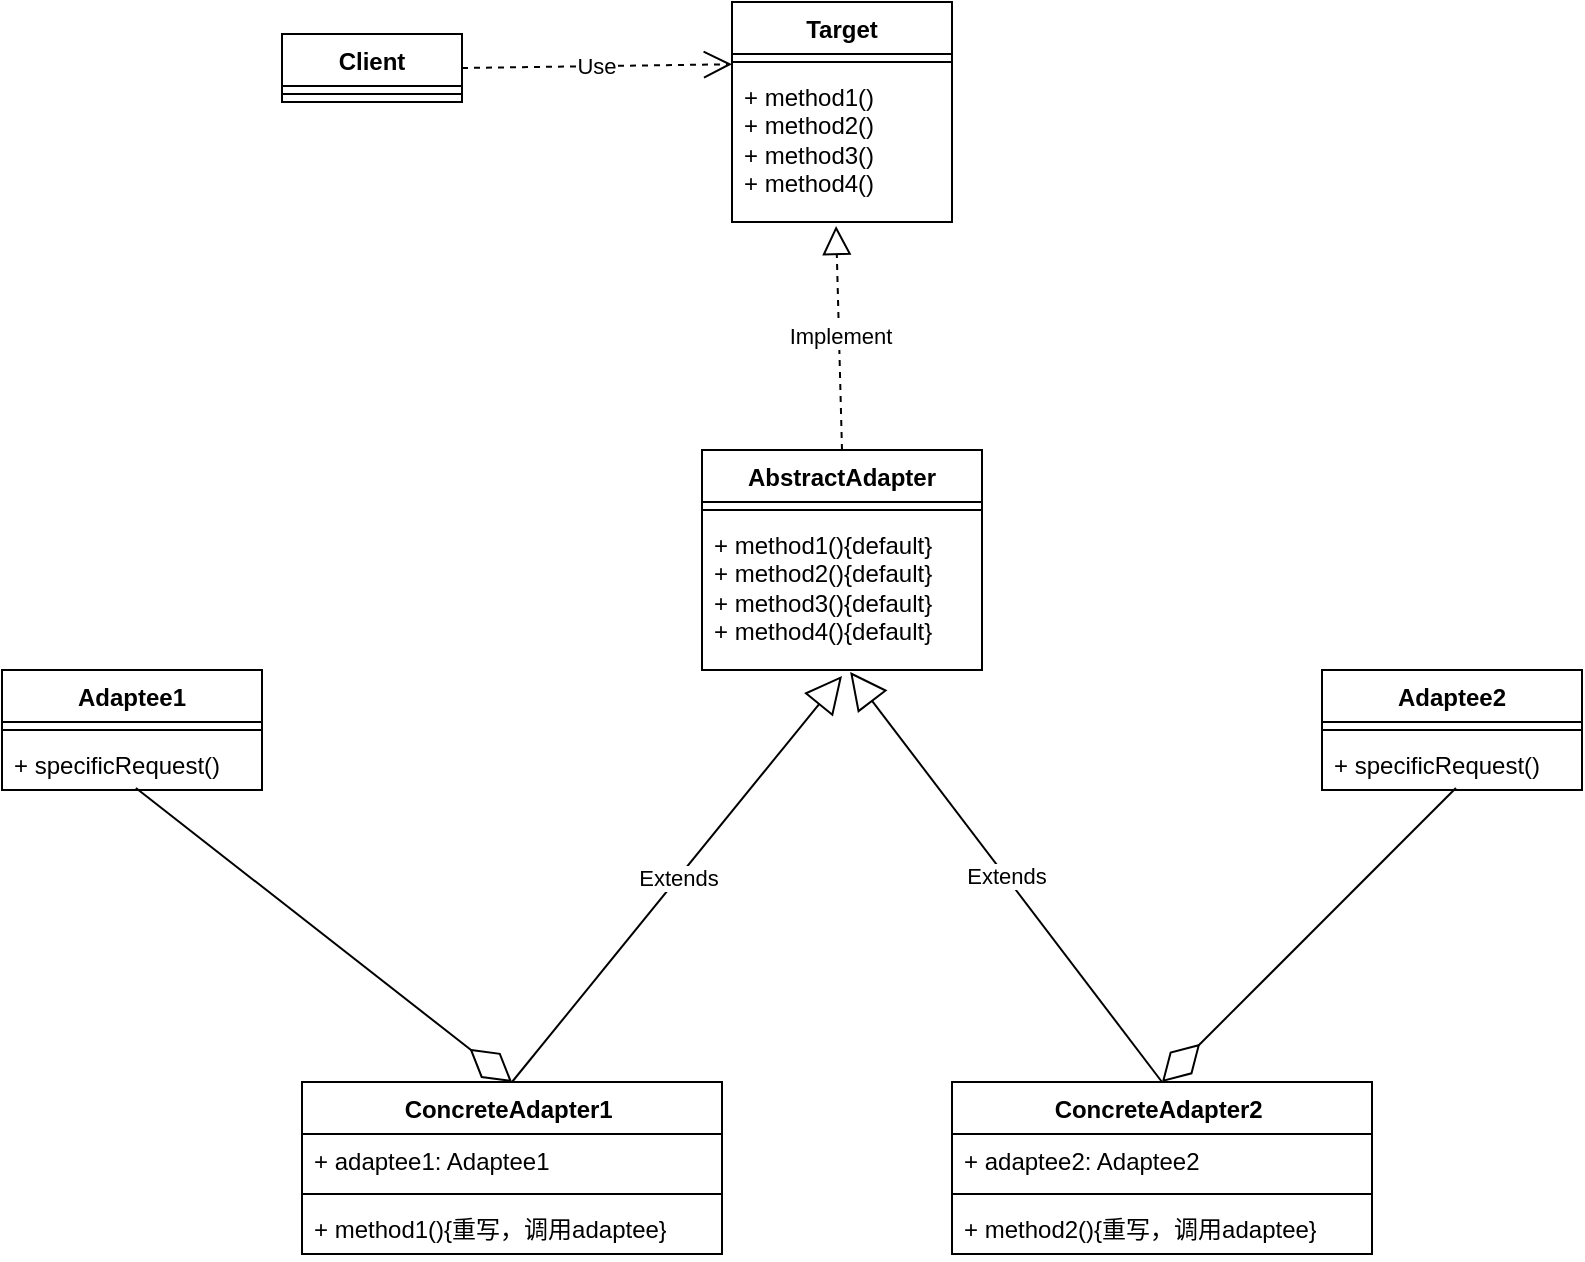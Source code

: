 <mxfile version="28.2.7">
  <diagram name="第 1 页" id="63LAPR5A_RMvfrOqQoQC">
    <mxGraphModel dx="2018" dy="1116" grid="1" gridSize="10" guides="1" tooltips="1" connect="1" arrows="1" fold="1" page="1" pageScale="1" pageWidth="827" pageHeight="1169" math="0" shadow="0">
      <root>
        <mxCell id="0" />
        <mxCell id="1" parent="0" />
        <mxCell id="t10A22mzWzUa04r6Xb_1-1" value="Client" style="swimlane;fontStyle=1;align=center;verticalAlign=top;childLayout=stackLayout;horizontal=1;startSize=26;horizontalStack=0;resizeParent=1;resizeParentMax=0;resizeLast=0;collapsible=1;marginBottom=0;whiteSpace=wrap;html=1;" parent="1" vertex="1">
          <mxGeometry x="300" y="306" width="90" height="34" as="geometry" />
        </mxCell>
        <mxCell id="t10A22mzWzUa04r6Xb_1-3" value="" style="line;strokeWidth=1;fillColor=none;align=left;verticalAlign=middle;spacingTop=-1;spacingLeft=3;spacingRight=3;rotatable=0;labelPosition=right;points=[];portConstraint=eastwest;strokeColor=inherit;" parent="t10A22mzWzUa04r6Xb_1-1" vertex="1">
          <mxGeometry y="26" width="90" height="8" as="geometry" />
        </mxCell>
        <mxCell id="ykJ_sIMP2wuki_gOvRnz-1" value="Target" style="swimlane;fontStyle=1;align=center;verticalAlign=top;childLayout=stackLayout;horizontal=1;startSize=26;horizontalStack=0;resizeParent=1;resizeParentMax=0;resizeLast=0;collapsible=1;marginBottom=0;whiteSpace=wrap;html=1;" parent="1" vertex="1">
          <mxGeometry x="525" y="290" width="110" height="110" as="geometry" />
        </mxCell>
        <mxCell id="ykJ_sIMP2wuki_gOvRnz-3" value="" style="line;strokeWidth=1;fillColor=none;align=left;verticalAlign=middle;spacingTop=-1;spacingLeft=3;spacingRight=3;rotatable=0;labelPosition=right;points=[];portConstraint=eastwest;strokeColor=inherit;" parent="ykJ_sIMP2wuki_gOvRnz-1" vertex="1">
          <mxGeometry y="26" width="110" height="8" as="geometry" />
        </mxCell>
        <mxCell id="ykJ_sIMP2wuki_gOvRnz-4" value="+ method1()&lt;div&gt;+ method2()&lt;/div&gt;&lt;div&gt;+ method3()&lt;/div&gt;&lt;div&gt;+ method4()&lt;/div&gt;" style="text;strokeColor=none;fillColor=none;align=left;verticalAlign=top;spacingLeft=4;spacingRight=4;overflow=hidden;rotatable=0;points=[[0,0.5],[1,0.5]];portConstraint=eastwest;whiteSpace=wrap;html=1;" parent="ykJ_sIMP2wuki_gOvRnz-1" vertex="1">
          <mxGeometry y="34" width="110" height="76" as="geometry" />
        </mxCell>
        <mxCell id="ykJ_sIMP2wuki_gOvRnz-5" value="Adaptee1" style="swimlane;fontStyle=1;align=center;verticalAlign=top;childLayout=stackLayout;horizontal=1;startSize=26;horizontalStack=0;resizeParent=1;resizeParentMax=0;resizeLast=0;collapsible=1;marginBottom=0;whiteSpace=wrap;html=1;" parent="1" vertex="1">
          <mxGeometry x="160" y="624" width="130" height="60" as="geometry" />
        </mxCell>
        <mxCell id="ykJ_sIMP2wuki_gOvRnz-6" value="" style="line;strokeWidth=1;fillColor=none;align=left;verticalAlign=middle;spacingTop=-1;spacingLeft=3;spacingRight=3;rotatable=0;labelPosition=right;points=[];portConstraint=eastwest;strokeColor=inherit;" parent="ykJ_sIMP2wuki_gOvRnz-5" vertex="1">
          <mxGeometry y="26" width="130" height="8" as="geometry" />
        </mxCell>
        <mxCell id="ykJ_sIMP2wuki_gOvRnz-7" value="+ specificRequest()" style="text;strokeColor=none;fillColor=none;align=left;verticalAlign=top;spacingLeft=4;spacingRight=4;overflow=hidden;rotatable=0;points=[[0,0.5],[1,0.5]];portConstraint=eastwest;whiteSpace=wrap;html=1;" parent="ykJ_sIMP2wuki_gOvRnz-5" vertex="1">
          <mxGeometry y="34" width="130" height="26" as="geometry" />
        </mxCell>
        <mxCell id="ykJ_sIMP2wuki_gOvRnz-16" value="Use" style="endArrow=open;endSize=12;dashed=1;html=1;rounded=0;exitX=1;exitY=0.5;exitDx=0;exitDy=0;entryX=0;entryY=-0.038;entryDx=0;entryDy=0;entryPerimeter=0;" parent="1" source="t10A22mzWzUa04r6Xb_1-1" target="ykJ_sIMP2wuki_gOvRnz-4" edge="1">
          <mxGeometry width="160" relative="1" as="geometry">
            <mxPoint x="290" y="430" as="sourcePoint" />
            <mxPoint x="450" y="430" as="targetPoint" />
          </mxGeometry>
        </mxCell>
        <mxCell id="C3My1UcKDH6gJSpYqVuL-1" value="AbstractAdapter" style="swimlane;fontStyle=1;align=center;verticalAlign=top;childLayout=stackLayout;horizontal=1;startSize=26;horizontalStack=0;resizeParent=1;resizeParentMax=0;resizeLast=0;collapsible=1;marginBottom=0;whiteSpace=wrap;html=1;" parent="1" vertex="1">
          <mxGeometry x="510" y="514" width="140" height="110" as="geometry" />
        </mxCell>
        <mxCell id="C3My1UcKDH6gJSpYqVuL-3" value="" style="line;strokeWidth=1;fillColor=none;align=left;verticalAlign=middle;spacingTop=-1;spacingLeft=3;spacingRight=3;rotatable=0;labelPosition=right;points=[];portConstraint=eastwest;strokeColor=inherit;" parent="C3My1UcKDH6gJSpYqVuL-1" vertex="1">
          <mxGeometry y="26" width="140" height="8" as="geometry" />
        </mxCell>
        <mxCell id="C3My1UcKDH6gJSpYqVuL-4" value="+ method1(){default}&lt;div&gt;+ method2()&lt;span style=&quot;background-color: transparent; color: light-dark(rgb(0, 0, 0), rgb(255, 255, 255));&quot;&gt;{default}&lt;/span&gt;&lt;/div&gt;&lt;div&gt;+ method3()&lt;span style=&quot;background-color: transparent; color: light-dark(rgb(0, 0, 0), rgb(255, 255, 255));&quot;&gt;{default}&lt;/span&gt;&lt;/div&gt;&lt;div&gt;+ method4()&lt;span style=&quot;background-color: transparent; color: light-dark(rgb(0, 0, 0), rgb(255, 255, 255));&quot;&gt;{default}&lt;/span&gt;&lt;/div&gt;" style="text;strokeColor=none;fillColor=none;align=left;verticalAlign=top;spacingLeft=4;spacingRight=4;overflow=hidden;rotatable=0;points=[[0,0.5],[1,0.5]];portConstraint=eastwest;whiteSpace=wrap;html=1;" parent="C3My1UcKDH6gJSpYqVuL-1" vertex="1">
          <mxGeometry y="34" width="140" height="76" as="geometry" />
        </mxCell>
        <mxCell id="C3My1UcKDH6gJSpYqVuL-7" value="Extends" style="endArrow=block;endSize=16;endFill=0;html=1;rounded=0;entryX=0.5;entryY=1.039;entryDx=0;entryDy=0;entryPerimeter=0;exitX=0.5;exitY=0;exitDx=0;exitDy=0;" parent="1" source="7ugrj8jO2slGJ62NmrtK-4" target="C3My1UcKDH6gJSpYqVuL-4" edge="1">
          <mxGeometry width="160" relative="1" as="geometry">
            <mxPoint x="360" y="858" as="sourcePoint" />
            <mxPoint x="120" y="828" as="targetPoint" />
          </mxGeometry>
        </mxCell>
        <mxCell id="C3My1UcKDH6gJSpYqVuL-8" value="" style="endArrow=diamondThin;endFill=0;endSize=24;html=1;rounded=0;exitX=0.515;exitY=0.962;exitDx=0;exitDy=0;exitPerimeter=0;entryX=0.5;entryY=0;entryDx=0;entryDy=0;" parent="1" source="ykJ_sIMP2wuki_gOvRnz-7" target="7ugrj8jO2slGJ62NmrtK-4" edge="1">
          <mxGeometry width="160" relative="1" as="geometry">
            <mxPoint x="390" y="770" as="sourcePoint" />
            <mxPoint x="320" y="740" as="targetPoint" />
          </mxGeometry>
        </mxCell>
        <mxCell id="7ugrj8jO2slGJ62NmrtK-2" value="" style="endArrow=block;dashed=1;endFill=0;endSize=12;html=1;rounded=0;entryX=0.473;entryY=1.026;entryDx=0;entryDy=0;entryPerimeter=0;exitX=0.5;exitY=0;exitDx=0;exitDy=0;" edge="1" parent="1" source="C3My1UcKDH6gJSpYqVuL-1" target="ykJ_sIMP2wuki_gOvRnz-4">
          <mxGeometry width="160" relative="1" as="geometry">
            <mxPoint x="550" y="690" as="sourcePoint" />
            <mxPoint x="710" y="690" as="targetPoint" />
          </mxGeometry>
        </mxCell>
        <mxCell id="7ugrj8jO2slGJ62NmrtK-3" value="Implement" style="edgeLabel;html=1;align=center;verticalAlign=middle;resizable=0;points=[];" vertex="1" connectable="0" parent="7ugrj8jO2slGJ62NmrtK-2">
          <mxGeometry x="0.024" relative="1" as="geometry">
            <mxPoint as="offset" />
          </mxGeometry>
        </mxCell>
        <mxCell id="7ugrj8jO2slGJ62NmrtK-4" value="ConcreteAdapter1&amp;nbsp;" style="swimlane;fontStyle=1;align=center;verticalAlign=top;childLayout=stackLayout;horizontal=1;startSize=26;horizontalStack=0;resizeParent=1;resizeParentMax=0;resizeLast=0;collapsible=1;marginBottom=0;whiteSpace=wrap;html=1;" vertex="1" parent="1">
          <mxGeometry x="310" y="830" width="210" height="86" as="geometry" />
        </mxCell>
        <mxCell id="7ugrj8jO2slGJ62NmrtK-5" value="+ adaptee1: Adaptee1" style="text;strokeColor=none;fillColor=none;align=left;verticalAlign=top;spacingLeft=4;spacingRight=4;overflow=hidden;rotatable=0;points=[[0,0.5],[1,0.5]];portConstraint=eastwest;whiteSpace=wrap;html=1;" vertex="1" parent="7ugrj8jO2slGJ62NmrtK-4">
          <mxGeometry y="26" width="210" height="26" as="geometry" />
        </mxCell>
        <mxCell id="7ugrj8jO2slGJ62NmrtK-6" value="" style="line;strokeWidth=1;fillColor=none;align=left;verticalAlign=middle;spacingTop=-1;spacingLeft=3;spacingRight=3;rotatable=0;labelPosition=right;points=[];portConstraint=eastwest;strokeColor=inherit;" vertex="1" parent="7ugrj8jO2slGJ62NmrtK-4">
          <mxGeometry y="52" width="210" height="8" as="geometry" />
        </mxCell>
        <mxCell id="7ugrj8jO2slGJ62NmrtK-7" value="+ method1(){重写，调用adaptee}" style="text;strokeColor=none;fillColor=none;align=left;verticalAlign=top;spacingLeft=4;spacingRight=4;overflow=hidden;rotatable=0;points=[[0,0.5],[1,0.5]];portConstraint=eastwest;whiteSpace=wrap;html=1;" vertex="1" parent="7ugrj8jO2slGJ62NmrtK-4">
          <mxGeometry y="60" width="210" height="26" as="geometry" />
        </mxCell>
        <mxCell id="7ugrj8jO2slGJ62NmrtK-8" value="Adaptee2" style="swimlane;fontStyle=1;align=center;verticalAlign=top;childLayout=stackLayout;horizontal=1;startSize=26;horizontalStack=0;resizeParent=1;resizeParentMax=0;resizeLast=0;collapsible=1;marginBottom=0;whiteSpace=wrap;html=1;" vertex="1" parent="1">
          <mxGeometry x="820" y="624" width="130" height="60" as="geometry" />
        </mxCell>
        <mxCell id="7ugrj8jO2slGJ62NmrtK-9" value="" style="line;strokeWidth=1;fillColor=none;align=left;verticalAlign=middle;spacingTop=-1;spacingLeft=3;spacingRight=3;rotatable=0;labelPosition=right;points=[];portConstraint=eastwest;strokeColor=inherit;" vertex="1" parent="7ugrj8jO2slGJ62NmrtK-8">
          <mxGeometry y="26" width="130" height="8" as="geometry" />
        </mxCell>
        <mxCell id="7ugrj8jO2slGJ62NmrtK-10" value="+ specificRequest()" style="text;strokeColor=none;fillColor=none;align=left;verticalAlign=top;spacingLeft=4;spacingRight=4;overflow=hidden;rotatable=0;points=[[0,0.5],[1,0.5]];portConstraint=eastwest;whiteSpace=wrap;html=1;" vertex="1" parent="7ugrj8jO2slGJ62NmrtK-8">
          <mxGeometry y="34" width="130" height="26" as="geometry" />
        </mxCell>
        <mxCell id="7ugrj8jO2slGJ62NmrtK-11" value="Extends" style="endArrow=block;endSize=16;endFill=0;html=1;rounded=0;entryX=0.529;entryY=1.013;entryDx=0;entryDy=0;entryPerimeter=0;exitX=0.5;exitY=0;exitDx=0;exitDy=0;" edge="1" parent="1" source="7ugrj8jO2slGJ62NmrtK-13" target="C3My1UcKDH6gJSpYqVuL-4">
          <mxGeometry width="160" relative="1" as="geometry">
            <mxPoint x="790" y="904" as="sourcePoint" />
            <mxPoint x="1010" y="673" as="targetPoint" />
          </mxGeometry>
        </mxCell>
        <mxCell id="7ugrj8jO2slGJ62NmrtK-12" value="" style="endArrow=diamondThin;endFill=0;endSize=24;html=1;rounded=0;exitX=0.515;exitY=0.962;exitDx=0;exitDy=0;exitPerimeter=0;entryX=0.5;entryY=0;entryDx=0;entryDy=0;" edge="1" parent="1" source="7ugrj8jO2slGJ62NmrtK-10" target="7ugrj8jO2slGJ62NmrtK-13">
          <mxGeometry width="160" relative="1" as="geometry">
            <mxPoint x="820" y="816" as="sourcePoint" />
            <mxPoint x="750" y="786" as="targetPoint" />
          </mxGeometry>
        </mxCell>
        <mxCell id="7ugrj8jO2slGJ62NmrtK-13" value="ConcreteAdapter2&amp;nbsp;" style="swimlane;fontStyle=1;align=center;verticalAlign=top;childLayout=stackLayout;horizontal=1;startSize=26;horizontalStack=0;resizeParent=1;resizeParentMax=0;resizeLast=0;collapsible=1;marginBottom=0;whiteSpace=wrap;html=1;" vertex="1" parent="1">
          <mxGeometry x="635" y="830" width="210" height="86" as="geometry" />
        </mxCell>
        <mxCell id="7ugrj8jO2slGJ62NmrtK-14" value="+ adaptee2: Adaptee2" style="text;strokeColor=none;fillColor=none;align=left;verticalAlign=top;spacingLeft=4;spacingRight=4;overflow=hidden;rotatable=0;points=[[0,0.5],[1,0.5]];portConstraint=eastwest;whiteSpace=wrap;html=1;" vertex="1" parent="7ugrj8jO2slGJ62NmrtK-13">
          <mxGeometry y="26" width="210" height="26" as="geometry" />
        </mxCell>
        <mxCell id="7ugrj8jO2slGJ62NmrtK-15" value="" style="line;strokeWidth=1;fillColor=none;align=left;verticalAlign=middle;spacingTop=-1;spacingLeft=3;spacingRight=3;rotatable=0;labelPosition=right;points=[];portConstraint=eastwest;strokeColor=inherit;" vertex="1" parent="7ugrj8jO2slGJ62NmrtK-13">
          <mxGeometry y="52" width="210" height="8" as="geometry" />
        </mxCell>
        <mxCell id="7ugrj8jO2slGJ62NmrtK-16" value="+ method2(){重写，调用adaptee}" style="text;strokeColor=none;fillColor=none;align=left;verticalAlign=top;spacingLeft=4;spacingRight=4;overflow=hidden;rotatable=0;points=[[0,0.5],[1,0.5]];portConstraint=eastwest;whiteSpace=wrap;html=1;" vertex="1" parent="7ugrj8jO2slGJ62NmrtK-13">
          <mxGeometry y="60" width="210" height="26" as="geometry" />
        </mxCell>
      </root>
    </mxGraphModel>
  </diagram>
</mxfile>
